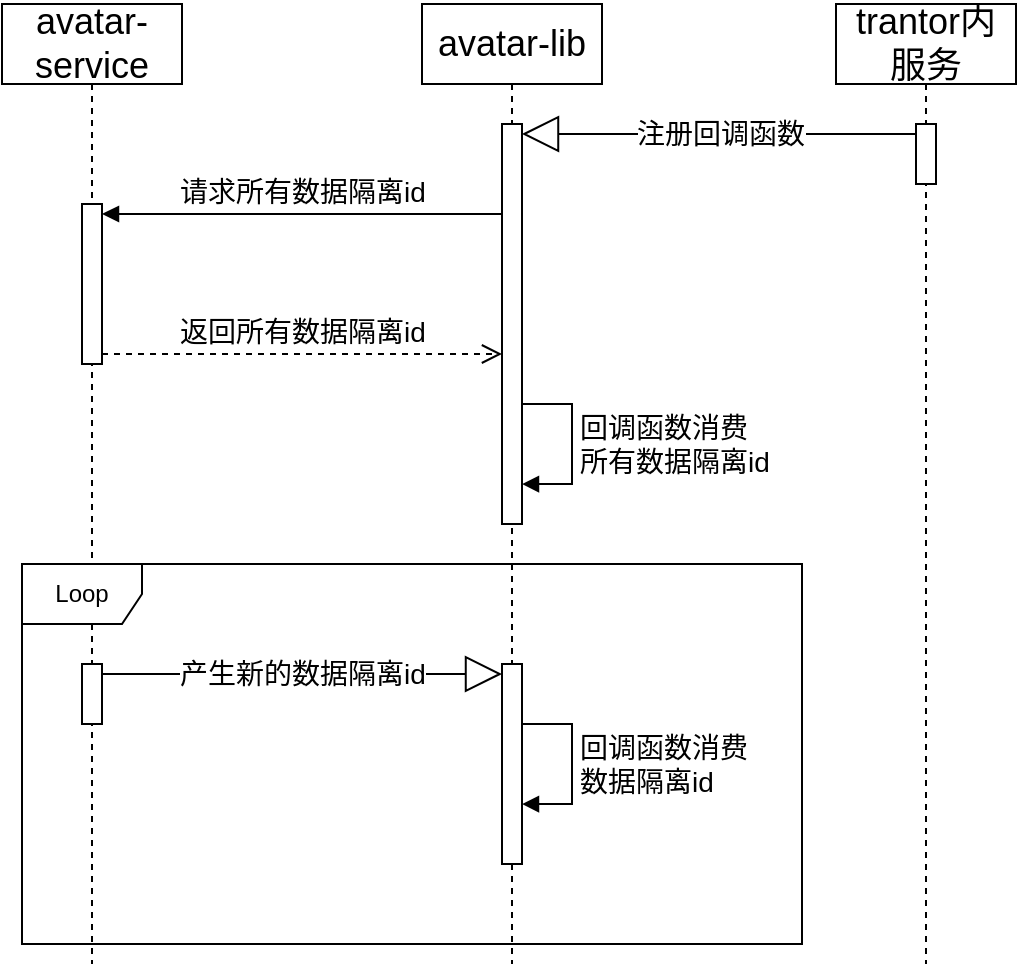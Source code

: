 <mxfile version="21.7.5" type="github">
  <diagram name="Page-1" id="e7e014a7-5840-1c2e-5031-d8a46d1fe8dd">
    <mxGraphModel dx="989" dy="545" grid="1" gridSize="10" guides="1" tooltips="1" connect="1" arrows="1" fold="1" page="1" pageScale="1" pageWidth="1169" pageHeight="826" background="none" math="0" shadow="0">
      <root>
        <mxCell id="0" />
        <mxCell id="1" parent="0" />
        <mxCell id="LrQh9-DmiU1aHjZgSh-4-47" value="&lt;font style=&quot;font-size: 18px;&quot;&gt;avatar-lib&lt;/font&gt;" style="shape=umlLifeline;perimeter=lifelinePerimeter;whiteSpace=wrap;html=1;container=1;dropTarget=0;collapsible=0;recursiveResize=0;outlineConnect=0;portConstraint=eastwest;newEdgeStyle={&quot;curved&quot;:0,&quot;rounded&quot;:0};" vertex="1" parent="1">
          <mxGeometry x="300" y="130" width="90" height="480" as="geometry" />
        </mxCell>
        <mxCell id="LrQh9-DmiU1aHjZgSh-4-56" value="" style="html=1;points=[[0,0,0,0,5],[0,1,0,0,-5],[1,0,0,0,5],[1,1,0,0,-5]];perimeter=orthogonalPerimeter;outlineConnect=0;targetShapes=umlLifeline;portConstraint=eastwest;newEdgeStyle={&quot;curved&quot;:0,&quot;rounded&quot;:0};" vertex="1" parent="LrQh9-DmiU1aHjZgSh-4-47">
          <mxGeometry x="40" y="60" width="10" height="200" as="geometry" />
        </mxCell>
        <mxCell id="LrQh9-DmiU1aHjZgSh-4-81" value="&lt;font style=&quot;font-size: 14px;&quot;&gt;回调函数消费&lt;br&gt;所有数据隔离id&lt;/font&gt;" style="html=1;align=left;spacingLeft=2;endArrow=block;rounded=0;edgeStyle=orthogonalEdgeStyle;curved=0;rounded=0;" edge="1" parent="LrQh9-DmiU1aHjZgSh-4-47" source="LrQh9-DmiU1aHjZgSh-4-56">
          <mxGeometry relative="1" as="geometry">
            <mxPoint x="60" y="210" as="sourcePoint" />
            <Array as="points">
              <mxPoint x="75" y="200" />
              <mxPoint x="75" y="240" />
            </Array>
            <mxPoint x="50" y="240.034" as="targetPoint" />
          </mxGeometry>
        </mxCell>
        <mxCell id="LrQh9-DmiU1aHjZgSh-4-83" value="" style="html=1;points=[[0,0,0,0,5],[0,1,0,0,-5],[1,0,0,0,5],[1,1,0,0,-5]];perimeter=orthogonalPerimeter;outlineConnect=0;targetShapes=umlLifeline;portConstraint=eastwest;newEdgeStyle={&quot;curved&quot;:0,&quot;rounded&quot;:0};" vertex="1" parent="LrQh9-DmiU1aHjZgSh-4-47">
          <mxGeometry x="40" y="330" width="10" height="100" as="geometry" />
        </mxCell>
        <mxCell id="LrQh9-DmiU1aHjZgSh-4-48" value="&lt;span style=&quot;font-size: 18px;&quot;&gt;trantor内服务&lt;/span&gt;" style="shape=umlLifeline;perimeter=lifelinePerimeter;whiteSpace=wrap;html=1;container=1;dropTarget=0;collapsible=0;recursiveResize=0;outlineConnect=0;portConstraint=eastwest;newEdgeStyle={&quot;curved&quot;:0,&quot;rounded&quot;:0};" vertex="1" parent="1">
          <mxGeometry x="507" y="130" width="90" height="480" as="geometry" />
        </mxCell>
        <mxCell id="LrQh9-DmiU1aHjZgSh-4-55" value="" style="html=1;points=[[0,0,0,0,5],[0,1,0,0,-5],[1,0,0,0,5],[1,1,0,0,-5]];perimeter=orthogonalPerimeter;outlineConnect=0;targetShapes=umlLifeline;portConstraint=eastwest;newEdgeStyle={&quot;curved&quot;:0,&quot;rounded&quot;:0};" vertex="1" parent="LrQh9-DmiU1aHjZgSh-4-48">
          <mxGeometry x="40" y="60" width="10" height="30" as="geometry" />
        </mxCell>
        <mxCell id="LrQh9-DmiU1aHjZgSh-4-49" value="&lt;font style=&quot;font-size: 18px;&quot;&gt;avatar-service&lt;/font&gt;" style="shape=umlLifeline;perimeter=lifelinePerimeter;whiteSpace=wrap;html=1;container=1;dropTarget=0;collapsible=0;recursiveResize=0;outlineConnect=0;portConstraint=eastwest;newEdgeStyle={&quot;curved&quot;:0,&quot;rounded&quot;:0};" vertex="1" parent="1">
          <mxGeometry x="90" y="130" width="90" height="480" as="geometry" />
        </mxCell>
        <mxCell id="LrQh9-DmiU1aHjZgSh-4-75" value="" style="html=1;points=[[0,0,0,0,5],[0,1,0,0,-5],[1,0,0,0,5],[1,1,0,0,-5]];perimeter=orthogonalPerimeter;outlineConnect=0;targetShapes=umlLifeline;portConstraint=eastwest;newEdgeStyle={&quot;curved&quot;:0,&quot;rounded&quot;:0};" vertex="1" parent="LrQh9-DmiU1aHjZgSh-4-49">
          <mxGeometry x="40" y="100" width="10" height="80" as="geometry" />
        </mxCell>
        <mxCell id="LrQh9-DmiU1aHjZgSh-4-82" value="" style="html=1;points=[[0,0,0,0,5],[0,1,0,0,-5],[1,0,0,0,5],[1,1,0,0,-5]];perimeter=orthogonalPerimeter;outlineConnect=0;targetShapes=umlLifeline;portConstraint=eastwest;newEdgeStyle={&quot;curved&quot;:0,&quot;rounded&quot;:0};" vertex="1" parent="LrQh9-DmiU1aHjZgSh-4-49">
          <mxGeometry x="40" y="330" width="10" height="30" as="geometry" />
        </mxCell>
        <mxCell id="LrQh9-DmiU1aHjZgSh-4-58" value="&lt;font style=&quot;font-size: 14px;&quot;&gt;注册回调函数&lt;/font&gt;" style="endArrow=block;endSize=16;endFill=0;html=1;rounded=0;exitX=0;exitY=0;exitDx=0;exitDy=5;exitPerimeter=0;" edge="1" parent="1" source="LrQh9-DmiU1aHjZgSh-4-55" target="LrQh9-DmiU1aHjZgSh-4-56">
          <mxGeometry width="160" relative="1" as="geometry">
            <mxPoint x="500" y="350" as="sourcePoint" />
            <mxPoint x="660" y="350" as="targetPoint" />
          </mxGeometry>
        </mxCell>
        <mxCell id="LrQh9-DmiU1aHjZgSh-4-76" value="&lt;span style=&quot;font-size: 14px;&quot;&gt;请求所有数据隔离id&lt;/span&gt;" style="html=1;verticalAlign=bottom;endArrow=block;curved=0;rounded=0;entryX=1;entryY=0;entryDx=0;entryDy=5;" edge="1" target="LrQh9-DmiU1aHjZgSh-4-75" parent="1" source="LrQh9-DmiU1aHjZgSh-4-56">
          <mxGeometry relative="1" as="geometry">
            <mxPoint x="210" y="235" as="sourcePoint" />
          </mxGeometry>
        </mxCell>
        <mxCell id="LrQh9-DmiU1aHjZgSh-4-77" value="&lt;font style=&quot;font-size: 14px;&quot;&gt;返回所有数据隔离id&lt;/font&gt;" style="html=1;verticalAlign=bottom;endArrow=open;dashed=1;endSize=8;curved=0;rounded=0;exitX=1;exitY=1;exitDx=0;exitDy=-5;" edge="1" source="LrQh9-DmiU1aHjZgSh-4-75" parent="1" target="LrQh9-DmiU1aHjZgSh-4-56">
          <mxGeometry relative="1" as="geometry">
            <mxPoint x="210" y="305" as="targetPoint" />
          </mxGeometry>
        </mxCell>
        <mxCell id="LrQh9-DmiU1aHjZgSh-4-84" value="Loop" style="shape=umlFrame;whiteSpace=wrap;html=1;pointerEvents=0;" vertex="1" parent="1">
          <mxGeometry x="100" y="410" width="390" height="190" as="geometry" />
        </mxCell>
        <mxCell id="LrQh9-DmiU1aHjZgSh-4-87" value="&lt;span style=&quot;font-size: 14px;&quot;&gt;产生新的数据隔离id&lt;/span&gt;" style="endArrow=block;endSize=16;endFill=0;html=1;rounded=0;entryX=0;entryY=0;entryDx=0;entryDy=5;entryPerimeter=0;" edge="1" parent="1" source="LrQh9-DmiU1aHjZgSh-4-82" target="LrQh9-DmiU1aHjZgSh-4-83">
          <mxGeometry width="160" relative="1" as="geometry">
            <mxPoint x="737" y="440" as="sourcePoint" />
            <mxPoint x="540" y="440" as="targetPoint" />
          </mxGeometry>
        </mxCell>
        <mxCell id="LrQh9-DmiU1aHjZgSh-4-88" value="&lt;font style=&quot;font-size: 14px;&quot;&gt;回调函数消费&lt;br&gt;数据隔离id&lt;/font&gt;" style="html=1;align=left;spacingLeft=2;endArrow=block;rounded=0;edgeStyle=orthogonalEdgeStyle;curved=0;rounded=0;" edge="1" parent="1">
          <mxGeometry relative="1" as="geometry">
            <mxPoint x="350" y="490" as="sourcePoint" />
            <Array as="points">
              <mxPoint x="375" y="490" />
              <mxPoint x="375" y="530" />
            </Array>
            <mxPoint x="350" y="530.034" as="targetPoint" />
          </mxGeometry>
        </mxCell>
      </root>
    </mxGraphModel>
  </diagram>
</mxfile>
